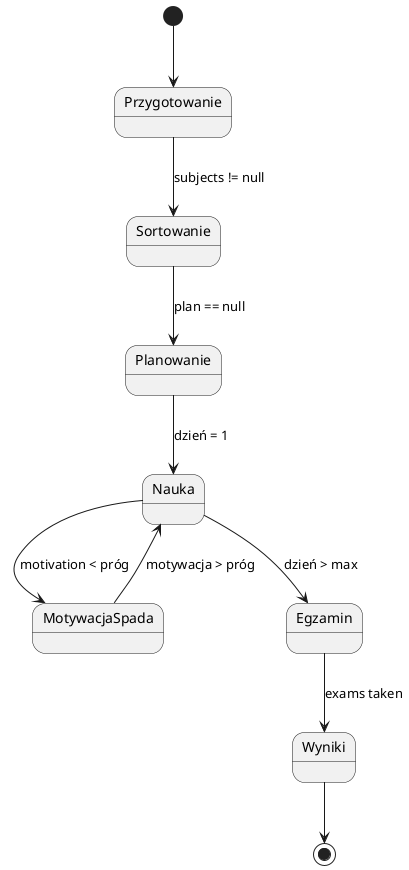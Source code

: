 @startuml

[*] --> Przygotowanie

Przygotowanie --> Sortowanie : subjects != null
Sortowanie --> Planowanie : plan == null
Planowanie --> Nauka : dzień = 1

Nauka --> MotywacjaSpada : motivation < próg
MotywacjaSpada --> Nauka : motywacja > próg

Nauka --> Egzamin : dzień > max
Egzamin --> Wyniki : exams taken
Wyniki --> [*]

@enduml